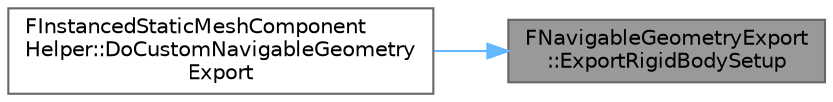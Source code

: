 digraph "FNavigableGeometryExport::ExportRigidBodySetup"
{
 // INTERACTIVE_SVG=YES
 // LATEX_PDF_SIZE
  bgcolor="transparent";
  edge [fontname=Helvetica,fontsize=10,labelfontname=Helvetica,labelfontsize=10];
  node [fontname=Helvetica,fontsize=10,shape=box,height=0.2,width=0.4];
  rankdir="RL";
  Node1 [id="Node000001",label="FNavigableGeometryExport\l::ExportRigidBodySetup",height=0.2,width=0.4,color="gray40", fillcolor="grey60", style="filled", fontcolor="black",tooltip=" "];
  Node1 -> Node2 [id="edge1_Node000001_Node000002",dir="back",color="steelblue1",style="solid",tooltip=" "];
  Node2 [id="Node000002",label="FInstancedStaticMeshComponent\lHelper::DoCustomNavigableGeometry\lExport",height=0.2,width=0.4,color="grey40", fillcolor="white", style="filled",URL="$df/d11/classFInstancedStaticMeshComponentHelper.html#a0a13e9b12f44ae0e7dbbbf1b647fb758",tooltip=" "];
}
